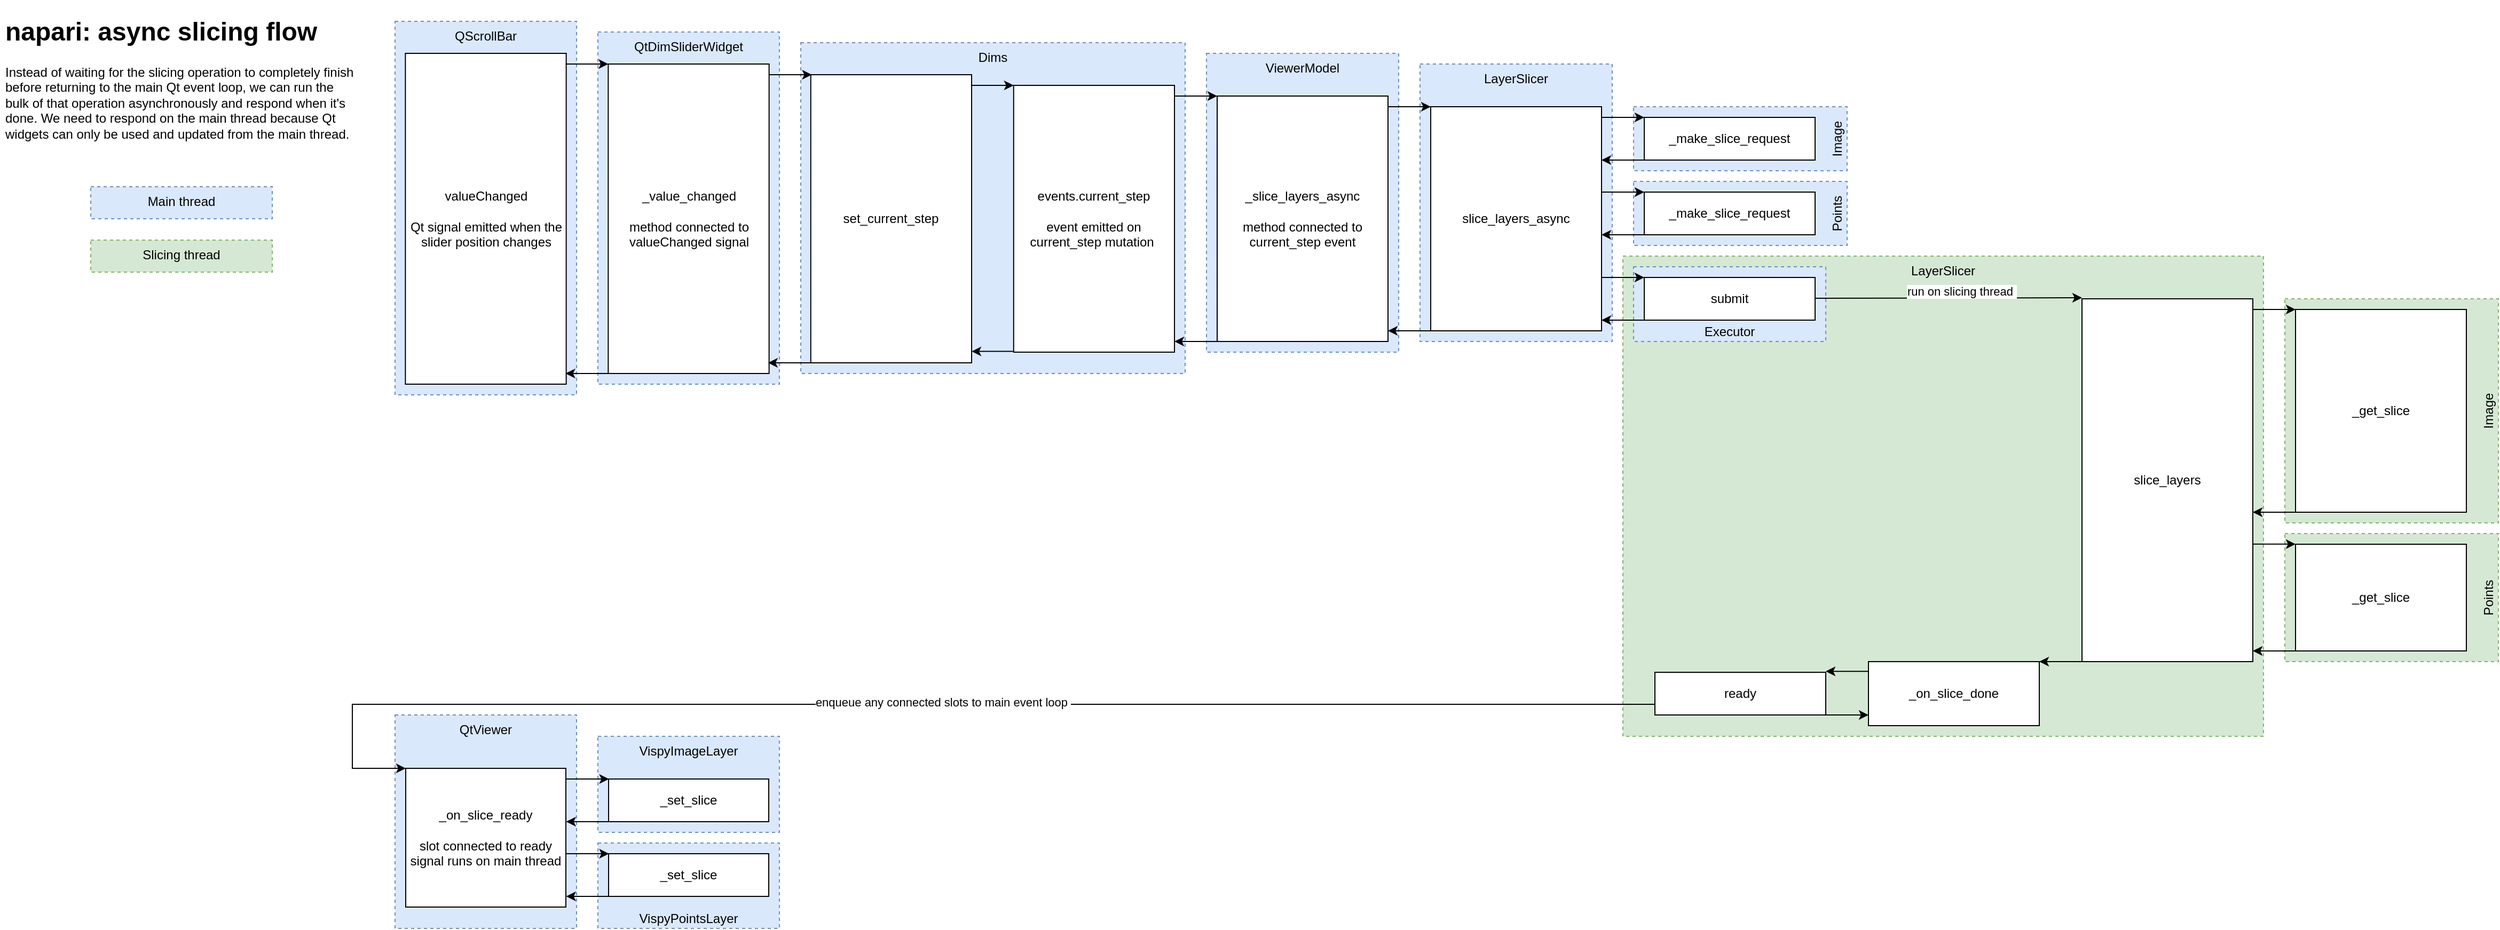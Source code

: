 <mxfile version="20.0.4" type="github">
  <diagram id="Yj_vzEqTpsTSU6RkFpzm" name="Page-1">
    <mxGraphModel dx="2431" dy="942" grid="1" gridSize="10" guides="1" tooltips="1" connect="1" arrows="1" fold="1" page="1" pageScale="1" pageWidth="850" pageHeight="1100" math="0" shadow="0">
      <root>
        <mxCell id="0" />
        <mxCell id="1" parent="0" />
        <mxCell id="ODCxSDIAOIF_QO2Thnrf-40" value="VispyImageLayer" style="rounded=0;whiteSpace=wrap;html=1;verticalAlign=top;align=center;spacingLeft=0;spacingTop=0;dashed=1;fillColor=#dae8fc;strokeColor=#6c8ebf;" parent="1" vertex="1">
          <mxGeometry x="570" y="690" width="170" height="90" as="geometry" />
        </mxCell>
        <mxCell id="ODCxSDIAOIF_QO2Thnrf-13" value="LayerSlicer" style="rounded=0;whiteSpace=wrap;html=1;verticalAlign=top;align=center;spacingLeft=0;spacingTop=0;dashed=1;fillColor=#d5e8d4;strokeColor=#82b366;" parent="1" vertex="1">
          <mxGeometry x="1530" y="240" width="600" height="450" as="geometry" />
        </mxCell>
        <mxCell id="ODCxSDIAOIF_QO2Thnrf-18" value="Points" style="rounded=0;whiteSpace=wrap;html=1;verticalAlign=bottom;align=center;spacingLeft=0;spacingTop=0;dashed=1;fillColor=#d5e8d4;horizontal=0;strokeColor=#82b366;" parent="1" vertex="1">
          <mxGeometry x="2150" y="500" width="200" height="120" as="geometry" />
        </mxCell>
        <mxCell id="ODCxSDIAOIF_QO2Thnrf-16" value="Image" style="rounded=0;whiteSpace=wrap;html=1;verticalAlign=bottom;align=center;spacingLeft=0;spacingTop=0;dashed=1;fillColor=#d5e8d4;horizontal=0;strokeColor=#82b366;" parent="1" vertex="1">
          <mxGeometry x="2150" y="280" width="200" height="210" as="geometry" />
        </mxCell>
        <mxCell id="ODCxSDIAOIF_QO2Thnrf-6" value="Points" style="rounded=0;whiteSpace=wrap;html=1;verticalAlign=bottom;align=center;spacingLeft=0;spacingTop=0;dashed=1;fillColor=#dae8fc;horizontal=0;strokeColor=#6c8ebf;" parent="1" vertex="1">
          <mxGeometry x="1540" y="170" width="200" height="60" as="geometry" />
        </mxCell>
        <mxCell id="ODCxSDIAOIF_QO2Thnrf-4" value="Image" style="rounded=0;whiteSpace=wrap;html=1;verticalAlign=bottom;align=center;spacingLeft=0;spacingTop=0;dashed=1;fillColor=#dae8fc;horizontal=0;strokeColor=#6c8ebf;" parent="1" vertex="1">
          <mxGeometry x="1540" y="100" width="200" height="60" as="geometry" />
        </mxCell>
        <mxCell id="ODCxSDIAOIF_QO2Thnrf-2" value="LayerSlicer" style="rounded=0;whiteSpace=wrap;html=1;verticalAlign=top;align=center;spacingLeft=0;spacingTop=0;dashed=1;fillColor=#dae8fc;strokeColor=#6c8ebf;" parent="1" vertex="1">
          <mxGeometry x="1340" y="60" width="180" height="260" as="geometry" />
        </mxCell>
        <mxCell id="6yyRVk2ILkX0JGuf4gln-4" value="ViewerModel" style="rounded=0;whiteSpace=wrap;html=1;verticalAlign=top;align=center;spacingLeft=0;spacingTop=0;dashed=1;fillColor=#dae8fc;strokeColor=#6c8ebf;" parent="1" vertex="1">
          <mxGeometry x="1140" y="50" width="180" height="280" as="geometry" />
        </mxCell>
        <mxCell id="6yyRVk2ILkX0JGuf4gln-6" value="_slice_layers_async&lt;br&gt;&lt;br&gt;method connected to current_step event" style="rounded=0;whiteSpace=wrap;html=1;" parent="1" vertex="1">
          <mxGeometry x="1150" y="90" width="160" height="230" as="geometry" />
        </mxCell>
        <mxCell id="6yyRVk2ILkX0JGuf4gln-2" value="Dims" style="rounded=0;whiteSpace=wrap;html=1;verticalAlign=top;align=center;spacingLeft=0;spacingTop=0;dashed=1;fillColor=#dae8fc;strokeColor=#6c8ebf;" parent="1" vertex="1">
          <mxGeometry x="760" y="40" width="360" height="310" as="geometry" />
        </mxCell>
        <mxCell id="6yyRVk2ILkX0JGuf4gln-3" value="events.current_step&lt;br&gt;&lt;br&gt;event emitted on current_step mutation&amp;nbsp;" style="rounded=0;whiteSpace=wrap;html=1;" parent="1" vertex="1">
          <mxGeometry x="959.38" y="80" width="150.63" height="250" as="geometry" />
        </mxCell>
        <mxCell id="6yyRVk2ILkX0JGuf4gln-46" value="QtDimSliderWidget" style="rounded=0;whiteSpace=wrap;html=1;verticalAlign=top;align=center;spacingLeft=0;spacingTop=0;dashed=1;fillColor=#dae8fc;strokeColor=#6c8ebf;" parent="1" vertex="1">
          <mxGeometry x="570" y="30" width="170" height="330" as="geometry" />
        </mxCell>
        <mxCell id="6yyRVk2ILkX0JGuf4gln-47" value="_value_changed&lt;br&gt;&lt;br&gt;method connected to valueChanged signal" style="rounded=0;whiteSpace=wrap;html=1;" parent="1" vertex="1">
          <mxGeometry x="579.69" y="60" width="150.63" height="290" as="geometry" />
        </mxCell>
        <mxCell id="6yyRVk2ILkX0JGuf4gln-48" value="QScrollBar" style="rounded=0;whiteSpace=wrap;html=1;verticalAlign=top;align=center;spacingLeft=0;spacingTop=0;dashed=1;fillColor=#dae8fc;strokeColor=#6c8ebf;" parent="1" vertex="1">
          <mxGeometry x="380" y="20" width="170" height="350" as="geometry" />
        </mxCell>
        <mxCell id="6yyRVk2ILkX0JGuf4gln-49" value="valueChanged&lt;br&gt;&lt;br&gt;Qt signal emitted when the slider position changes" style="rounded=0;whiteSpace=wrap;html=1;" parent="1" vertex="1">
          <mxGeometry x="389.69" y="50" width="150.63" height="310" as="geometry" />
        </mxCell>
        <mxCell id="6yyRVk2ILkX0JGuf4gln-50" value="set_current_step" style="rounded=0;whiteSpace=wrap;html=1;" parent="1" vertex="1">
          <mxGeometry x="769.38" y="70" width="150.63" height="270" as="geometry" />
        </mxCell>
        <mxCell id="6yyRVk2ILkX0JGuf4gln-52" value="" style="endArrow=classic;html=1;rounded=0;" parent="1" edge="1">
          <mxGeometry width="50" height="50" relative="1" as="geometry">
            <mxPoint x="539.69" y="60" as="sourcePoint" />
            <mxPoint x="579.69" y="60" as="targetPoint" />
          </mxGeometry>
        </mxCell>
        <mxCell id="6yyRVk2ILkX0JGuf4gln-53" value="" style="endArrow=classic;html=1;rounded=0;" parent="1" edge="1">
          <mxGeometry width="50" height="50" relative="1" as="geometry">
            <mxPoint x="730.32" y="70" as="sourcePoint" />
            <mxPoint x="770.32" y="70" as="targetPoint" />
          </mxGeometry>
        </mxCell>
        <mxCell id="6yyRVk2ILkX0JGuf4gln-54" value="" style="endArrow=classic;html=1;rounded=0;" parent="1" edge="1">
          <mxGeometry width="50" height="50" relative="1" as="geometry">
            <mxPoint x="919.38" y="80" as="sourcePoint" />
            <mxPoint x="959.38" y="80" as="targetPoint" />
          </mxGeometry>
        </mxCell>
        <mxCell id="6yyRVk2ILkX0JGuf4gln-55" value="" style="endArrow=classic;html=1;rounded=0;" parent="1" edge="1">
          <mxGeometry width="50" height="50" relative="1" as="geometry">
            <mxPoint x="1110.0" y="90" as="sourcePoint" />
            <mxPoint x="1150.0" y="90" as="targetPoint" />
          </mxGeometry>
        </mxCell>
        <mxCell id="6yyRVk2ILkX0JGuf4gln-56" value="" style="endArrow=classic;html=1;rounded=0;" parent="1" edge="1">
          <mxGeometry width="50" height="50" relative="1" as="geometry">
            <mxPoint x="1310" y="100" as="sourcePoint" />
            <mxPoint x="1350" y="100" as="targetPoint" />
          </mxGeometry>
        </mxCell>
        <mxCell id="6yyRVk2ILkX0JGuf4gln-69" value="" style="endArrow=classic;html=1;rounded=0;" parent="1" edge="1">
          <mxGeometry width="50" height="50" relative="1" as="geometry">
            <mxPoint x="1150.01" y="320.0" as="sourcePoint" />
            <mxPoint x="1110.01" y="320.0" as="targetPoint" />
          </mxGeometry>
        </mxCell>
        <mxCell id="6yyRVk2ILkX0JGuf4gln-70" value="" style="endArrow=classic;html=1;rounded=0;" parent="1" edge="1">
          <mxGeometry width="50" height="50" relative="1" as="geometry">
            <mxPoint x="960.01" y="329.31" as="sourcePoint" />
            <mxPoint x="920.01" y="329.31" as="targetPoint" />
          </mxGeometry>
        </mxCell>
        <mxCell id="6yyRVk2ILkX0JGuf4gln-71" value="" style="endArrow=classic;html=1;rounded=0;" parent="1" edge="1">
          <mxGeometry width="50" height="50" relative="1" as="geometry">
            <mxPoint x="769.38" y="340.0" as="sourcePoint" />
            <mxPoint x="729.38" y="340.0" as="targetPoint" />
          </mxGeometry>
        </mxCell>
        <mxCell id="6yyRVk2ILkX0JGuf4gln-72" value="" style="endArrow=classic;html=1;rounded=0;" parent="1" edge="1">
          <mxGeometry width="50" height="50" relative="1" as="geometry">
            <mxPoint x="579.69" y="350.0" as="sourcePoint" />
            <mxPoint x="539.69" y="350.0" as="targetPoint" />
          </mxGeometry>
        </mxCell>
        <mxCell id="6yyRVk2ILkX0JGuf4gln-102" value="&lt;h1&gt;napari: async slicing flow&amp;nbsp;&lt;/h1&gt;&lt;p&gt;Instead of waiting for the slicing operation to completely finish before returning to the main Qt event loop, we can run the bulk of that operation asynchronously and respond when it&#39;s done. We need to respond on the main thread because Qt widgets can only be used and updated from the main thread.&amp;nbsp;&lt;/p&gt;" style="text;html=1;strokeColor=none;fillColor=none;spacing=5;spacingTop=-20;whiteSpace=wrap;overflow=hidden;rounded=0;dashed=1;dashPattern=1 1;" parent="1" vertex="1">
          <mxGeometry x="10" y="10" width="340" height="130" as="geometry" />
        </mxCell>
        <mxCell id="ODCxSDIAOIF_QO2Thnrf-1" value="slice_layers_async" style="rounded=0;whiteSpace=wrap;html=1;" parent="1" vertex="1">
          <mxGeometry x="1350" y="100" width="160" height="210" as="geometry" />
        </mxCell>
        <mxCell id="ODCxSDIAOIF_QO2Thnrf-5" value="_make_slice_request" style="rounded=0;whiteSpace=wrap;html=1;" parent="1" vertex="1">
          <mxGeometry x="1550" y="110" width="160" height="40" as="geometry" />
        </mxCell>
        <mxCell id="ODCxSDIAOIF_QO2Thnrf-8" value="Executor" style="rounded=0;whiteSpace=wrap;html=1;verticalAlign=bottom;align=center;spacingLeft=0;spacingTop=0;dashed=1;fillColor=#dae8fc;horizontal=1;strokeColor=#6c8ebf;" parent="1" vertex="1">
          <mxGeometry x="1540" y="250" width="180" height="70" as="geometry" />
        </mxCell>
        <mxCell id="ODCxSDIAOIF_QO2Thnrf-9" value="submit" style="rounded=0;whiteSpace=wrap;html=1;" parent="1" vertex="1">
          <mxGeometry x="1550" y="260" width="160" height="40" as="geometry" />
        </mxCell>
        <mxCell id="ODCxSDIAOIF_QO2Thnrf-10" value="" style="endArrow=classic;html=1;rounded=0;" parent="1" edge="1">
          <mxGeometry width="50" height="50" relative="1" as="geometry">
            <mxPoint x="1550" y="300.0" as="sourcePoint" />
            <mxPoint x="1510" y="300.0" as="targetPoint" />
          </mxGeometry>
        </mxCell>
        <mxCell id="ODCxSDIAOIF_QO2Thnrf-11" value="" style="endArrow=classic;html=1;rounded=0;" parent="1" edge="1">
          <mxGeometry width="50" height="50" relative="1" as="geometry">
            <mxPoint x="1510" y="260.0" as="sourcePoint" />
            <mxPoint x="1550" y="260.0" as="targetPoint" />
          </mxGeometry>
        </mxCell>
        <mxCell id="ODCxSDIAOIF_QO2Thnrf-12" value="slice_layers" style="rounded=0;whiteSpace=wrap;html=1;" parent="1" vertex="1">
          <mxGeometry x="1960" y="280" width="160" height="340" as="geometry" />
        </mxCell>
        <mxCell id="ODCxSDIAOIF_QO2Thnrf-14" value="" style="endArrow=classic;html=1;rounded=0;" parent="1" edge="1">
          <mxGeometry width="50" height="50" relative="1" as="geometry">
            <mxPoint x="1710" y="279.47" as="sourcePoint" />
            <mxPoint x="1960" y="279" as="targetPoint" />
          </mxGeometry>
        </mxCell>
        <mxCell id="ODCxSDIAOIF_QO2Thnrf-37" value="run on slicing thread&amp;nbsp;" style="edgeLabel;html=1;align=center;verticalAlign=middle;resizable=0;points=[];" parent="ODCxSDIAOIF_QO2Thnrf-14" vertex="1" connectable="0">
          <mxGeometry x="0.093" y="6" relative="1" as="geometry">
            <mxPoint as="offset" />
          </mxGeometry>
        </mxCell>
        <mxCell id="ODCxSDIAOIF_QO2Thnrf-15" value="_get_slice" style="rounded=0;whiteSpace=wrap;html=1;" parent="1" vertex="1">
          <mxGeometry x="2160" y="290" width="160" height="190" as="geometry" />
        </mxCell>
        <mxCell id="ODCxSDIAOIF_QO2Thnrf-17" value="_get_slice" style="rounded=0;whiteSpace=wrap;html=1;" parent="1" vertex="1">
          <mxGeometry x="2160" y="510" width="160" height="100" as="geometry" />
        </mxCell>
        <mxCell id="ODCxSDIAOIF_QO2Thnrf-19" value="" style="endArrow=classic;html=1;rounded=0;" parent="1" edge="1">
          <mxGeometry width="50" height="50" relative="1" as="geometry">
            <mxPoint x="2120" y="290" as="sourcePoint" />
            <mxPoint x="2160" y="290" as="targetPoint" />
          </mxGeometry>
        </mxCell>
        <mxCell id="ODCxSDIAOIF_QO2Thnrf-20" value="" style="endArrow=classic;html=1;rounded=0;" parent="1" edge="1">
          <mxGeometry width="50" height="50" relative="1" as="geometry">
            <mxPoint x="1350" y="310.0" as="sourcePoint" />
            <mxPoint x="1310" y="310.0" as="targetPoint" />
          </mxGeometry>
        </mxCell>
        <mxCell id="ODCxSDIAOIF_QO2Thnrf-21" value="" style="endArrow=classic;html=1;rounded=0;" parent="1" edge="1">
          <mxGeometry width="50" height="50" relative="1" as="geometry">
            <mxPoint x="2120" y="509.93" as="sourcePoint" />
            <mxPoint x="2160" y="509.93" as="targetPoint" />
          </mxGeometry>
        </mxCell>
        <mxCell id="ODCxSDIAOIF_QO2Thnrf-22" value="" style="endArrow=classic;html=1;rounded=0;" parent="1" edge="1">
          <mxGeometry width="50" height="50" relative="1" as="geometry">
            <mxPoint x="2160" y="610.0" as="sourcePoint" />
            <mxPoint x="2120" y="610.0" as="targetPoint" />
          </mxGeometry>
        </mxCell>
        <mxCell id="ODCxSDIAOIF_QO2Thnrf-24" value="" style="endArrow=classic;html=1;rounded=0;" parent="1" edge="1">
          <mxGeometry width="50" height="50" relative="1" as="geometry">
            <mxPoint x="2160" y="480.0" as="sourcePoint" />
            <mxPoint x="2120" y="480.0" as="targetPoint" />
          </mxGeometry>
        </mxCell>
        <mxCell id="ODCxSDIAOIF_QO2Thnrf-25" value="QtViewer" style="rounded=0;whiteSpace=wrap;html=1;verticalAlign=top;align=center;spacingLeft=0;spacingTop=0;dashed=1;fillColor=#dae8fc;strokeColor=#6c8ebf;" parent="1" vertex="1">
          <mxGeometry x="380" y="670" width="170" height="200" as="geometry" />
        </mxCell>
        <mxCell id="ODCxSDIAOIF_QO2Thnrf-26" value="_on_slice_ready&lt;br&gt;&lt;br&gt;slot connected to ready signal runs on main thread" style="rounded=0;whiteSpace=wrap;html=1;" parent="1" vertex="1">
          <mxGeometry x="390" y="720" width="150" height="130" as="geometry" />
        </mxCell>
        <mxCell id="ODCxSDIAOIF_QO2Thnrf-28" value="_on_slice_done" style="rounded=0;whiteSpace=wrap;html=1;" parent="1" vertex="1">
          <mxGeometry x="1760" y="620" width="160" height="60" as="geometry" />
        </mxCell>
        <mxCell id="ODCxSDIAOIF_QO2Thnrf-30" value="" style="endArrow=classic;html=1;rounded=0;" parent="1" edge="1">
          <mxGeometry width="50" height="50" relative="1" as="geometry">
            <mxPoint x="1960" y="620" as="sourcePoint" />
            <mxPoint x="1920" y="620" as="targetPoint" />
          </mxGeometry>
        </mxCell>
        <mxCell id="ODCxSDIAOIF_QO2Thnrf-31" value="ready" style="rounded=0;whiteSpace=wrap;html=1;" parent="1" vertex="1">
          <mxGeometry x="1560" y="630" width="160" height="40" as="geometry" />
        </mxCell>
        <mxCell id="ODCxSDIAOIF_QO2Thnrf-32" value="" style="endArrow=classic;html=1;rounded=0;" parent="1" edge="1">
          <mxGeometry width="50" height="50" relative="1" as="geometry">
            <mxPoint x="1760" y="629.13" as="sourcePoint" />
            <mxPoint x="1720" y="629.13" as="targetPoint" />
          </mxGeometry>
        </mxCell>
        <mxCell id="ODCxSDIAOIF_QO2Thnrf-33" value="" style="endArrow=classic;html=1;rounded=0;" parent="1" edge="1">
          <mxGeometry width="50" height="50" relative="1" as="geometry">
            <mxPoint x="1720" y="670" as="sourcePoint" />
            <mxPoint x="1760" y="670" as="targetPoint" />
          </mxGeometry>
        </mxCell>
        <mxCell id="ODCxSDIAOIF_QO2Thnrf-34" value="" style="endArrow=classic;html=1;rounded=0;edgeStyle=orthogonalEdgeStyle;exitX=0;exitY=0.5;exitDx=0;exitDy=0;" parent="1" source="ODCxSDIAOIF_QO2Thnrf-31" edge="1">
          <mxGeometry width="50" height="50" relative="1" as="geometry">
            <mxPoint x="1340.01" y="659.5" as="sourcePoint" />
            <mxPoint x="390" y="720" as="targetPoint" />
            <Array as="points">
              <mxPoint x="340" y="660" />
              <mxPoint x="340" y="720" />
            </Array>
          </mxGeometry>
        </mxCell>
        <mxCell id="ODCxSDIAOIF_QO2Thnrf-36" value="enqueue any connected slots to main event loop&amp;nbsp;" style="edgeLabel;html=1;align=center;verticalAlign=middle;resizable=0;points=[];" parent="ODCxSDIAOIF_QO2Thnrf-34" vertex="1" connectable="0">
          <mxGeometry x="0.011" y="-2" relative="1" as="geometry">
            <mxPoint as="offset" />
          </mxGeometry>
        </mxCell>
        <mxCell id="ODCxSDIAOIF_QO2Thnrf-39" value="_set_slice" style="rounded=0;whiteSpace=wrap;html=1;" parent="1" vertex="1">
          <mxGeometry x="580" y="730" width="150" height="40" as="geometry" />
        </mxCell>
        <mxCell id="ODCxSDIAOIF_QO2Thnrf-41" value="" style="endArrow=classic;html=1;rounded=0;" parent="1" edge="1">
          <mxGeometry width="50" height="50" relative="1" as="geometry">
            <mxPoint x="580.32" y="770.0" as="sourcePoint" />
            <mxPoint x="540.32" y="770.0" as="targetPoint" />
          </mxGeometry>
        </mxCell>
        <mxCell id="ODCxSDIAOIF_QO2Thnrf-42" value="" style="endArrow=classic;html=1;rounded=0;" parent="1" edge="1">
          <mxGeometry width="50" height="50" relative="1" as="geometry">
            <mxPoint x="540.32" y="730" as="sourcePoint" />
            <mxPoint x="580.32" y="730" as="targetPoint" />
          </mxGeometry>
        </mxCell>
        <mxCell id="ODCxSDIAOIF_QO2Thnrf-43" value="VispyPointsLayer" style="rounded=0;whiteSpace=wrap;html=1;verticalAlign=bottom;align=center;spacingLeft=0;spacingTop=0;dashed=1;fillColor=#dae8fc;strokeColor=#6c8ebf;" parent="1" vertex="1">
          <mxGeometry x="570" y="790" width="170" height="80" as="geometry" />
        </mxCell>
        <mxCell id="ODCxSDIAOIF_QO2Thnrf-44" value="_set_slice" style="rounded=0;whiteSpace=wrap;html=1;" parent="1" vertex="1">
          <mxGeometry x="580" y="800" width="150" height="40" as="geometry" />
        </mxCell>
        <mxCell id="ODCxSDIAOIF_QO2Thnrf-45" value="" style="endArrow=classic;html=1;rounded=0;" parent="1" edge="1">
          <mxGeometry width="50" height="50" relative="1" as="geometry">
            <mxPoint x="580.32" y="840.0" as="sourcePoint" />
            <mxPoint x="540.32" y="840.0" as="targetPoint" />
          </mxGeometry>
        </mxCell>
        <mxCell id="ODCxSDIAOIF_QO2Thnrf-46" value="" style="endArrow=classic;html=1;rounded=0;" parent="1" edge="1">
          <mxGeometry width="50" height="50" relative="1" as="geometry">
            <mxPoint x="540.32" y="800" as="sourcePoint" />
            <mxPoint x="580.32" y="800" as="targetPoint" />
          </mxGeometry>
        </mxCell>
        <mxCell id="ODCxSDIAOIF_QO2Thnrf-47" value="Main thread" style="rounded=0;whiteSpace=wrap;html=1;verticalAlign=top;align=center;spacingLeft=0;spacingTop=0;dashed=1;fillColor=#dae8fc;strokeColor=#6c8ebf;" parent="1" vertex="1">
          <mxGeometry x="95" y="175" width="170" height="30" as="geometry" />
        </mxCell>
        <mxCell id="ODCxSDIAOIF_QO2Thnrf-48" value="Slicing thread" style="rounded=0;whiteSpace=wrap;html=1;verticalAlign=top;align=center;spacingLeft=0;spacingTop=0;dashed=1;fillColor=#d5e8d4;strokeColor=#82b366;" parent="1" vertex="1">
          <mxGeometry x="95" y="225" width="170" height="30" as="geometry" />
        </mxCell>
        <mxCell id="WacXzg7qdyJpNJZn4_8L-5" value="_make_slice_request" style="rounded=0;whiteSpace=wrap;html=1;" vertex="1" parent="1">
          <mxGeometry x="1550" y="180" width="160" height="40" as="geometry" />
        </mxCell>
        <mxCell id="WacXzg7qdyJpNJZn4_8L-6" value="" style="endArrow=classic;html=1;rounded=0;" edge="1" parent="1">
          <mxGeometry width="50" height="50" relative="1" as="geometry">
            <mxPoint x="1510" y="110" as="sourcePoint" />
            <mxPoint x="1550" y="110" as="targetPoint" />
          </mxGeometry>
        </mxCell>
        <mxCell id="WacXzg7qdyJpNJZn4_8L-7" value="" style="endArrow=classic;html=1;rounded=0;" edge="1" parent="1">
          <mxGeometry width="50" height="50" relative="1" as="geometry">
            <mxPoint x="1550" y="150.0" as="sourcePoint" />
            <mxPoint x="1510" y="150.0" as="targetPoint" />
          </mxGeometry>
        </mxCell>
        <mxCell id="WacXzg7qdyJpNJZn4_8L-8" value="" style="endArrow=classic;html=1;rounded=0;" edge="1" parent="1">
          <mxGeometry width="50" height="50" relative="1" as="geometry">
            <mxPoint x="1510" y="180" as="sourcePoint" />
            <mxPoint x="1550" y="180" as="targetPoint" />
          </mxGeometry>
        </mxCell>
        <mxCell id="WacXzg7qdyJpNJZn4_8L-9" value="" style="endArrow=classic;html=1;rounded=0;" edge="1" parent="1">
          <mxGeometry width="50" height="50" relative="1" as="geometry">
            <mxPoint x="1550" y="220.0" as="sourcePoint" />
            <mxPoint x="1510" y="220.0" as="targetPoint" />
          </mxGeometry>
        </mxCell>
      </root>
    </mxGraphModel>
  </diagram>
</mxfile>
